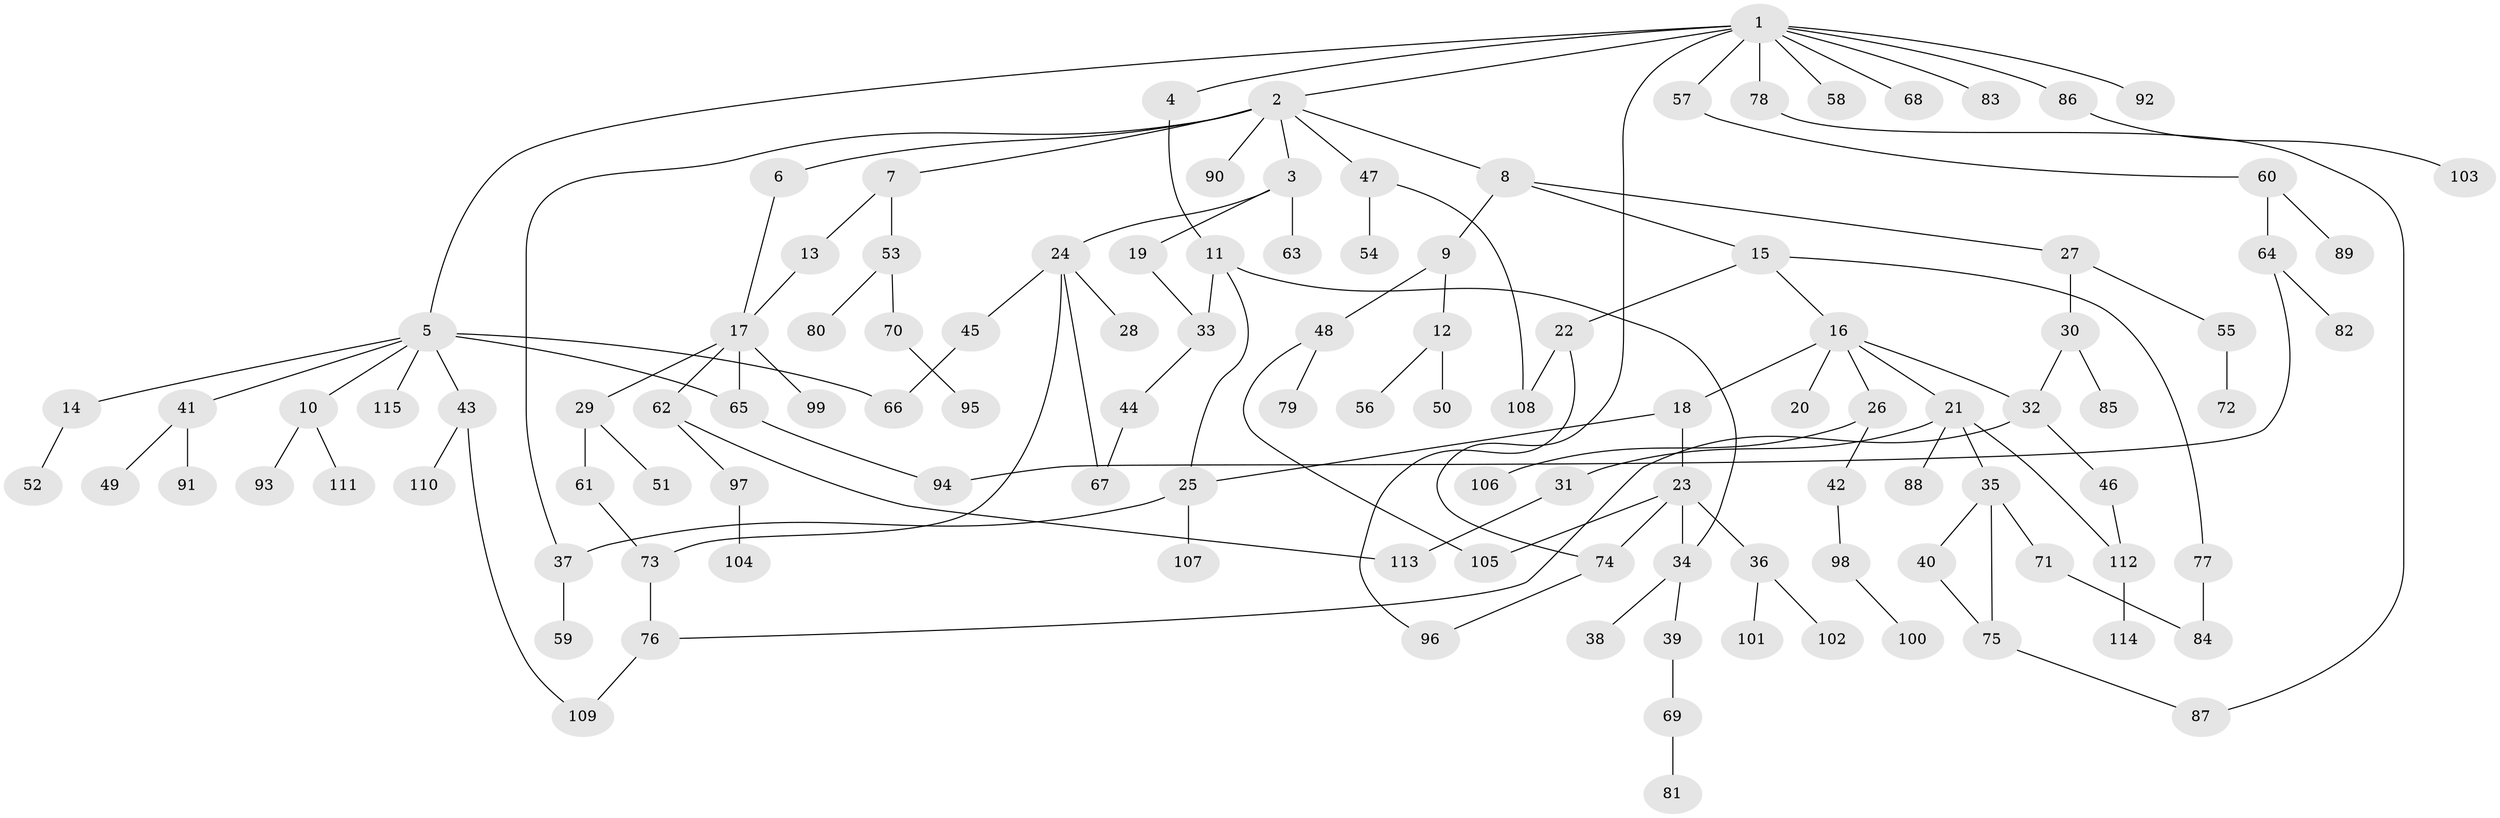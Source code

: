 // coarse degree distribution, {11: 0.021739130434782608, 8: 0.043478260869565216, 4: 0.08695652173913043, 2: 0.2391304347826087, 6: 0.06521739130434782, 3: 0.13043478260869565, 5: 0.06521739130434782, 1: 0.34782608695652173}
// Generated by graph-tools (version 1.1) at 2025/17/03/04/25 18:17:13]
// undirected, 115 vertices, 136 edges
graph export_dot {
graph [start="1"]
  node [color=gray90,style=filled];
  1;
  2;
  3;
  4;
  5;
  6;
  7;
  8;
  9;
  10;
  11;
  12;
  13;
  14;
  15;
  16;
  17;
  18;
  19;
  20;
  21;
  22;
  23;
  24;
  25;
  26;
  27;
  28;
  29;
  30;
  31;
  32;
  33;
  34;
  35;
  36;
  37;
  38;
  39;
  40;
  41;
  42;
  43;
  44;
  45;
  46;
  47;
  48;
  49;
  50;
  51;
  52;
  53;
  54;
  55;
  56;
  57;
  58;
  59;
  60;
  61;
  62;
  63;
  64;
  65;
  66;
  67;
  68;
  69;
  70;
  71;
  72;
  73;
  74;
  75;
  76;
  77;
  78;
  79;
  80;
  81;
  82;
  83;
  84;
  85;
  86;
  87;
  88;
  89;
  90;
  91;
  92;
  93;
  94;
  95;
  96;
  97;
  98;
  99;
  100;
  101;
  102;
  103;
  104;
  105;
  106;
  107;
  108;
  109;
  110;
  111;
  112;
  113;
  114;
  115;
  1 -- 2;
  1 -- 4;
  1 -- 5;
  1 -- 57;
  1 -- 58;
  1 -- 68;
  1 -- 74;
  1 -- 78;
  1 -- 83;
  1 -- 86;
  1 -- 92;
  2 -- 3;
  2 -- 6;
  2 -- 7;
  2 -- 8;
  2 -- 47;
  2 -- 90;
  2 -- 37;
  3 -- 19;
  3 -- 24;
  3 -- 63;
  4 -- 11;
  5 -- 10;
  5 -- 14;
  5 -- 41;
  5 -- 43;
  5 -- 66;
  5 -- 115;
  5 -- 65;
  6 -- 17;
  7 -- 13;
  7 -- 53;
  8 -- 9;
  8 -- 15;
  8 -- 27;
  9 -- 12;
  9 -- 48;
  10 -- 93;
  10 -- 111;
  11 -- 25;
  11 -- 33;
  11 -- 34;
  12 -- 50;
  12 -- 56;
  13 -- 17;
  14 -- 52;
  15 -- 16;
  15 -- 22;
  15 -- 77;
  16 -- 18;
  16 -- 20;
  16 -- 21;
  16 -- 26;
  16 -- 32;
  17 -- 29;
  17 -- 62;
  17 -- 65;
  17 -- 99;
  18 -- 23;
  18 -- 25;
  19 -- 33;
  21 -- 31;
  21 -- 35;
  21 -- 88;
  21 -- 112;
  22 -- 96;
  22 -- 108;
  23 -- 34;
  23 -- 36;
  23 -- 105;
  23 -- 74;
  24 -- 28;
  24 -- 45;
  24 -- 67;
  24 -- 73;
  25 -- 37;
  25 -- 107;
  26 -- 42;
  26 -- 106;
  27 -- 30;
  27 -- 55;
  29 -- 51;
  29 -- 61;
  30 -- 85;
  30 -- 32;
  31 -- 113;
  32 -- 46;
  32 -- 76;
  33 -- 44;
  34 -- 38;
  34 -- 39;
  35 -- 40;
  35 -- 71;
  35 -- 75;
  36 -- 101;
  36 -- 102;
  37 -- 59;
  39 -- 69;
  40 -- 75;
  41 -- 49;
  41 -- 91;
  42 -- 98;
  43 -- 110;
  43 -- 109;
  44 -- 67;
  45 -- 66;
  46 -- 112;
  47 -- 54;
  47 -- 108;
  48 -- 79;
  48 -- 105;
  53 -- 70;
  53 -- 80;
  55 -- 72;
  57 -- 60;
  60 -- 64;
  60 -- 89;
  61 -- 73;
  62 -- 97;
  62 -- 113;
  64 -- 82;
  64 -- 94;
  65 -- 94;
  69 -- 81;
  70 -- 95;
  71 -- 84;
  73 -- 76;
  74 -- 96;
  75 -- 87;
  76 -- 109;
  77 -- 84;
  78 -- 87;
  86 -- 103;
  97 -- 104;
  98 -- 100;
  112 -- 114;
}
